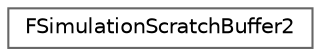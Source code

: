 digraph "Graphical Class Hierarchy"
{
 // INTERACTIVE_SVG=YES
 // LATEX_PDF_SIZE
  bgcolor="transparent";
  edge [fontname=Helvetica,fontsize=10,labelfontname=Helvetica,labelfontsize=10];
  node [fontname=Helvetica,fontsize=10,shape=box,height=0.2,width=0.4];
  rankdir="LR";
  Node0 [id="Node000000",label="FSimulationScratchBuffer2",height=0.2,width=0.4,color="grey40", fillcolor="white", style="filled",URL="$d6/dfc/structFSimulationScratchBuffer2.html",tooltip="Buffers used as scratch space for PhysX to avoid allocations during simulation."];
}
